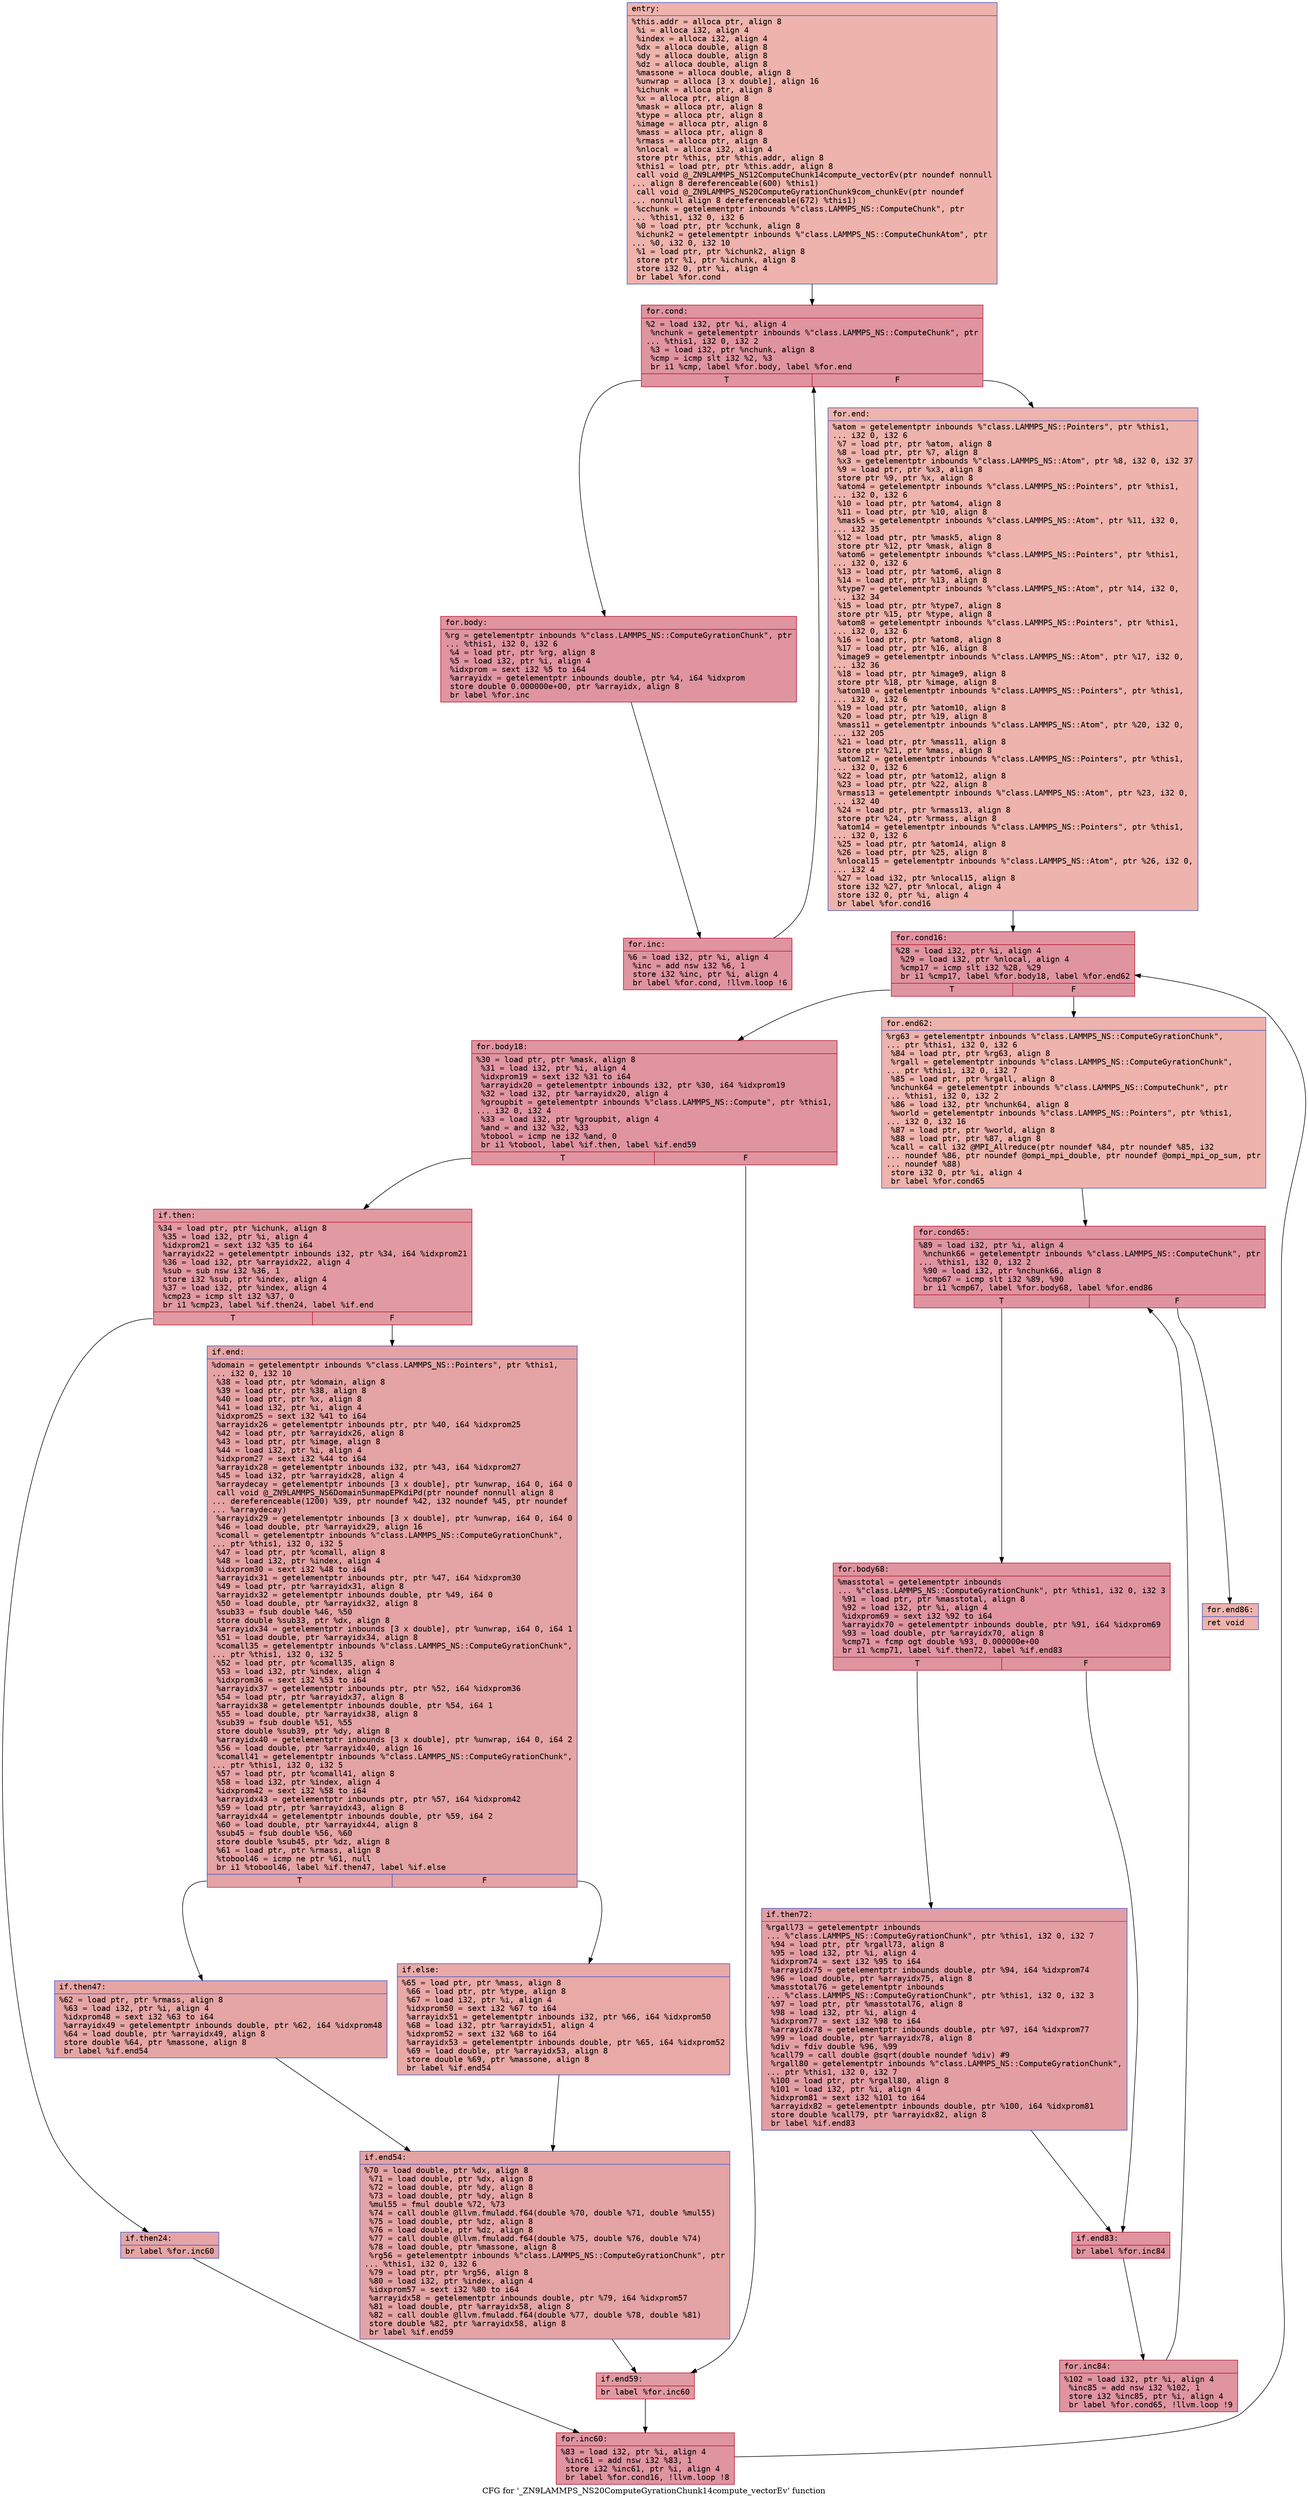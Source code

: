 digraph "CFG for '_ZN9LAMMPS_NS20ComputeGyrationChunk14compute_vectorEv' function" {
	label="CFG for '_ZN9LAMMPS_NS20ComputeGyrationChunk14compute_vectorEv' function";

	Node0x5561dfa3dc30 [shape=record,color="#3d50c3ff", style=filled, fillcolor="#d6524470" fontname="Courier",label="{entry:\l|  %this.addr = alloca ptr, align 8\l  %i = alloca i32, align 4\l  %index = alloca i32, align 4\l  %dx = alloca double, align 8\l  %dy = alloca double, align 8\l  %dz = alloca double, align 8\l  %massone = alloca double, align 8\l  %unwrap = alloca [3 x double], align 16\l  %ichunk = alloca ptr, align 8\l  %x = alloca ptr, align 8\l  %mask = alloca ptr, align 8\l  %type = alloca ptr, align 8\l  %image = alloca ptr, align 8\l  %mass = alloca ptr, align 8\l  %rmass = alloca ptr, align 8\l  %nlocal = alloca i32, align 4\l  store ptr %this, ptr %this.addr, align 8\l  %this1 = load ptr, ptr %this.addr, align 8\l  call void @_ZN9LAMMPS_NS12ComputeChunk14compute_vectorEv(ptr noundef nonnull\l... align 8 dereferenceable(600) %this1)\l  call void @_ZN9LAMMPS_NS20ComputeGyrationChunk9com_chunkEv(ptr noundef\l... nonnull align 8 dereferenceable(672) %this1)\l  %cchunk = getelementptr inbounds %\"class.LAMMPS_NS::ComputeChunk\", ptr\l... %this1, i32 0, i32 6\l  %0 = load ptr, ptr %cchunk, align 8\l  %ichunk2 = getelementptr inbounds %\"class.LAMMPS_NS::ComputeChunkAtom\", ptr\l... %0, i32 0, i32 10\l  %1 = load ptr, ptr %ichunk2, align 8\l  store ptr %1, ptr %ichunk, align 8\l  store i32 0, ptr %i, align 4\l  br label %for.cond\l}"];
	Node0x5561dfa3dc30 -> Node0x5561dfa3efa0[tooltip="entry -> for.cond\nProbability 100.00%" ];
	Node0x5561dfa3efa0 [shape=record,color="#b70d28ff", style=filled, fillcolor="#b70d2870" fontname="Courier",label="{for.cond:\l|  %2 = load i32, ptr %i, align 4\l  %nchunk = getelementptr inbounds %\"class.LAMMPS_NS::ComputeChunk\", ptr\l... %this1, i32 0, i32 2\l  %3 = load i32, ptr %nchunk, align 8\l  %cmp = icmp slt i32 %2, %3\l  br i1 %cmp, label %for.body, label %for.end\l|{<s0>T|<s1>F}}"];
	Node0x5561dfa3efa0:s0 -> Node0x5561dfa3f320[tooltip="for.cond -> for.body\nProbability 96.88%" ];
	Node0x5561dfa3efa0:s1 -> Node0x5561dfa3e250[tooltip="for.cond -> for.end\nProbability 3.12%" ];
	Node0x5561dfa3f320 [shape=record,color="#b70d28ff", style=filled, fillcolor="#b70d2870" fontname="Courier",label="{for.body:\l|  %rg = getelementptr inbounds %\"class.LAMMPS_NS::ComputeGyrationChunk\", ptr\l... %this1, i32 0, i32 6\l  %4 = load ptr, ptr %rg, align 8\l  %5 = load i32, ptr %i, align 4\l  %idxprom = sext i32 %5 to i64\l  %arrayidx = getelementptr inbounds double, ptr %4, i64 %idxprom\l  store double 0.000000e+00, ptr %arrayidx, align 8\l  br label %for.inc\l}"];
	Node0x5561dfa3f320 -> Node0x5561dfa40440[tooltip="for.body -> for.inc\nProbability 100.00%" ];
	Node0x5561dfa40440 [shape=record,color="#b70d28ff", style=filled, fillcolor="#b70d2870" fontname="Courier",label="{for.inc:\l|  %6 = load i32, ptr %i, align 4\l  %inc = add nsw i32 %6, 1\l  store i32 %inc, ptr %i, align 4\l  br label %for.cond, !llvm.loop !6\l}"];
	Node0x5561dfa40440 -> Node0x5561dfa3efa0[tooltip="for.inc -> for.cond\nProbability 100.00%" ];
	Node0x5561dfa3e250 [shape=record,color="#3d50c3ff", style=filled, fillcolor="#d6524470" fontname="Courier",label="{for.end:\l|  %atom = getelementptr inbounds %\"class.LAMMPS_NS::Pointers\", ptr %this1,\l... i32 0, i32 6\l  %7 = load ptr, ptr %atom, align 8\l  %8 = load ptr, ptr %7, align 8\l  %x3 = getelementptr inbounds %\"class.LAMMPS_NS::Atom\", ptr %8, i32 0, i32 37\l  %9 = load ptr, ptr %x3, align 8\l  store ptr %9, ptr %x, align 8\l  %atom4 = getelementptr inbounds %\"class.LAMMPS_NS::Pointers\", ptr %this1,\l... i32 0, i32 6\l  %10 = load ptr, ptr %atom4, align 8\l  %11 = load ptr, ptr %10, align 8\l  %mask5 = getelementptr inbounds %\"class.LAMMPS_NS::Atom\", ptr %11, i32 0,\l... i32 35\l  %12 = load ptr, ptr %mask5, align 8\l  store ptr %12, ptr %mask, align 8\l  %atom6 = getelementptr inbounds %\"class.LAMMPS_NS::Pointers\", ptr %this1,\l... i32 0, i32 6\l  %13 = load ptr, ptr %atom6, align 8\l  %14 = load ptr, ptr %13, align 8\l  %type7 = getelementptr inbounds %\"class.LAMMPS_NS::Atom\", ptr %14, i32 0,\l... i32 34\l  %15 = load ptr, ptr %type7, align 8\l  store ptr %15, ptr %type, align 8\l  %atom8 = getelementptr inbounds %\"class.LAMMPS_NS::Pointers\", ptr %this1,\l... i32 0, i32 6\l  %16 = load ptr, ptr %atom8, align 8\l  %17 = load ptr, ptr %16, align 8\l  %image9 = getelementptr inbounds %\"class.LAMMPS_NS::Atom\", ptr %17, i32 0,\l... i32 36\l  %18 = load ptr, ptr %image9, align 8\l  store ptr %18, ptr %image, align 8\l  %atom10 = getelementptr inbounds %\"class.LAMMPS_NS::Pointers\", ptr %this1,\l... i32 0, i32 6\l  %19 = load ptr, ptr %atom10, align 8\l  %20 = load ptr, ptr %19, align 8\l  %mass11 = getelementptr inbounds %\"class.LAMMPS_NS::Atom\", ptr %20, i32 0,\l... i32 205\l  %21 = load ptr, ptr %mass11, align 8\l  store ptr %21, ptr %mass, align 8\l  %atom12 = getelementptr inbounds %\"class.LAMMPS_NS::Pointers\", ptr %this1,\l... i32 0, i32 6\l  %22 = load ptr, ptr %atom12, align 8\l  %23 = load ptr, ptr %22, align 8\l  %rmass13 = getelementptr inbounds %\"class.LAMMPS_NS::Atom\", ptr %23, i32 0,\l... i32 40\l  %24 = load ptr, ptr %rmass13, align 8\l  store ptr %24, ptr %rmass, align 8\l  %atom14 = getelementptr inbounds %\"class.LAMMPS_NS::Pointers\", ptr %this1,\l... i32 0, i32 6\l  %25 = load ptr, ptr %atom14, align 8\l  %26 = load ptr, ptr %25, align 8\l  %nlocal15 = getelementptr inbounds %\"class.LAMMPS_NS::Atom\", ptr %26, i32 0,\l... i32 4\l  %27 = load i32, ptr %nlocal15, align 8\l  store i32 %27, ptr %nlocal, align 4\l  store i32 0, ptr %i, align 4\l  br label %for.cond16\l}"];
	Node0x5561dfa3e250 -> Node0x5561dfa429b0[tooltip="for.end -> for.cond16\nProbability 100.00%" ];
	Node0x5561dfa429b0 [shape=record,color="#b70d28ff", style=filled, fillcolor="#b70d2870" fontname="Courier",label="{for.cond16:\l|  %28 = load i32, ptr %i, align 4\l  %29 = load i32, ptr %nlocal, align 4\l  %cmp17 = icmp slt i32 %28, %29\l  br i1 %cmp17, label %for.body18, label %for.end62\l|{<s0>T|<s1>F}}"];
	Node0x5561dfa429b0:s0 -> Node0x5561dfa42c50[tooltip="for.cond16 -> for.body18\nProbability 96.88%" ];
	Node0x5561dfa429b0:s1 -> Node0x5561dfa42cd0[tooltip="for.cond16 -> for.end62\nProbability 3.12%" ];
	Node0x5561dfa42c50 [shape=record,color="#b70d28ff", style=filled, fillcolor="#b70d2870" fontname="Courier",label="{for.body18:\l|  %30 = load ptr, ptr %mask, align 8\l  %31 = load i32, ptr %i, align 4\l  %idxprom19 = sext i32 %31 to i64\l  %arrayidx20 = getelementptr inbounds i32, ptr %30, i64 %idxprom19\l  %32 = load i32, ptr %arrayidx20, align 4\l  %groupbit = getelementptr inbounds %\"class.LAMMPS_NS::Compute\", ptr %this1,\l... i32 0, i32 4\l  %33 = load i32, ptr %groupbit, align 4\l  %and = and i32 %32, %33\l  %tobool = icmp ne i32 %and, 0\l  br i1 %tobool, label %if.then, label %if.end59\l|{<s0>T|<s1>F}}"];
	Node0x5561dfa42c50:s0 -> Node0x5561dfa439e0[tooltip="for.body18 -> if.then\nProbability 62.50%" ];
	Node0x5561dfa42c50:s1 -> Node0x5561dfa43a50[tooltip="for.body18 -> if.end59\nProbability 37.50%" ];
	Node0x5561dfa439e0 [shape=record,color="#b70d28ff", style=filled, fillcolor="#bb1b2c70" fontname="Courier",label="{if.then:\l|  %34 = load ptr, ptr %ichunk, align 8\l  %35 = load i32, ptr %i, align 4\l  %idxprom21 = sext i32 %35 to i64\l  %arrayidx22 = getelementptr inbounds i32, ptr %34, i64 %idxprom21\l  %36 = load i32, ptr %arrayidx22, align 4\l  %sub = sub nsw i32 %36, 1\l  store i32 %sub, ptr %index, align 4\l  %37 = load i32, ptr %index, align 4\l  %cmp23 = icmp slt i32 %37, 0\l  br i1 %cmp23, label %if.then24, label %if.end\l|{<s0>T|<s1>F}}"];
	Node0x5561dfa439e0:s0 -> Node0x5561dfa44150[tooltip="if.then -> if.then24\nProbability 37.50%" ];
	Node0x5561dfa439e0:s1 -> Node0x5561dfa441d0[tooltip="if.then -> if.end\nProbability 62.50%" ];
	Node0x5561dfa44150 [shape=record,color="#3d50c3ff", style=filled, fillcolor="#c5333470" fontname="Courier",label="{if.then24:\l|  br label %for.inc60\l}"];
	Node0x5561dfa44150 -> Node0x5561dfa44350[tooltip="if.then24 -> for.inc60\nProbability 100.00%" ];
	Node0x5561dfa441d0 [shape=record,color="#3d50c3ff", style=filled, fillcolor="#c32e3170" fontname="Courier",label="{if.end:\l|  %domain = getelementptr inbounds %\"class.LAMMPS_NS::Pointers\", ptr %this1,\l... i32 0, i32 10\l  %38 = load ptr, ptr %domain, align 8\l  %39 = load ptr, ptr %38, align 8\l  %40 = load ptr, ptr %x, align 8\l  %41 = load i32, ptr %i, align 4\l  %idxprom25 = sext i32 %41 to i64\l  %arrayidx26 = getelementptr inbounds ptr, ptr %40, i64 %idxprom25\l  %42 = load ptr, ptr %arrayidx26, align 8\l  %43 = load ptr, ptr %image, align 8\l  %44 = load i32, ptr %i, align 4\l  %idxprom27 = sext i32 %44 to i64\l  %arrayidx28 = getelementptr inbounds i32, ptr %43, i64 %idxprom27\l  %45 = load i32, ptr %arrayidx28, align 4\l  %arraydecay = getelementptr inbounds [3 x double], ptr %unwrap, i64 0, i64 0\l  call void @_ZN9LAMMPS_NS6Domain5unmapEPKdiPd(ptr noundef nonnull align 8\l... dereferenceable(1200) %39, ptr noundef %42, i32 noundef %45, ptr noundef\l... %arraydecay)\l  %arrayidx29 = getelementptr inbounds [3 x double], ptr %unwrap, i64 0, i64 0\l  %46 = load double, ptr %arrayidx29, align 16\l  %comall = getelementptr inbounds %\"class.LAMMPS_NS::ComputeGyrationChunk\",\l... ptr %this1, i32 0, i32 5\l  %47 = load ptr, ptr %comall, align 8\l  %48 = load i32, ptr %index, align 4\l  %idxprom30 = sext i32 %48 to i64\l  %arrayidx31 = getelementptr inbounds ptr, ptr %47, i64 %idxprom30\l  %49 = load ptr, ptr %arrayidx31, align 8\l  %arrayidx32 = getelementptr inbounds double, ptr %49, i64 0\l  %50 = load double, ptr %arrayidx32, align 8\l  %sub33 = fsub double %46, %50\l  store double %sub33, ptr %dx, align 8\l  %arrayidx34 = getelementptr inbounds [3 x double], ptr %unwrap, i64 0, i64 1\l  %51 = load double, ptr %arrayidx34, align 8\l  %comall35 = getelementptr inbounds %\"class.LAMMPS_NS::ComputeGyrationChunk\",\l... ptr %this1, i32 0, i32 5\l  %52 = load ptr, ptr %comall35, align 8\l  %53 = load i32, ptr %index, align 4\l  %idxprom36 = sext i32 %53 to i64\l  %arrayidx37 = getelementptr inbounds ptr, ptr %52, i64 %idxprom36\l  %54 = load ptr, ptr %arrayidx37, align 8\l  %arrayidx38 = getelementptr inbounds double, ptr %54, i64 1\l  %55 = load double, ptr %arrayidx38, align 8\l  %sub39 = fsub double %51, %55\l  store double %sub39, ptr %dy, align 8\l  %arrayidx40 = getelementptr inbounds [3 x double], ptr %unwrap, i64 0, i64 2\l  %56 = load double, ptr %arrayidx40, align 16\l  %comall41 = getelementptr inbounds %\"class.LAMMPS_NS::ComputeGyrationChunk\",\l... ptr %this1, i32 0, i32 5\l  %57 = load ptr, ptr %comall41, align 8\l  %58 = load i32, ptr %index, align 4\l  %idxprom42 = sext i32 %58 to i64\l  %arrayidx43 = getelementptr inbounds ptr, ptr %57, i64 %idxprom42\l  %59 = load ptr, ptr %arrayidx43, align 8\l  %arrayidx44 = getelementptr inbounds double, ptr %59, i64 2\l  %60 = load double, ptr %arrayidx44, align 8\l  %sub45 = fsub double %56, %60\l  store double %sub45, ptr %dz, align 8\l  %61 = load ptr, ptr %rmass, align 8\l  %tobool46 = icmp ne ptr %61, null\l  br i1 %tobool46, label %if.then47, label %if.else\l|{<s0>T|<s1>F}}"];
	Node0x5561dfa441d0:s0 -> Node0x5561dfa47090[tooltip="if.end -> if.then47\nProbability 62.50%" ];
	Node0x5561dfa441d0:s1 -> Node0x5561dfa47170[tooltip="if.end -> if.else\nProbability 37.50%" ];
	Node0x5561dfa47090 [shape=record,color="#3d50c3ff", style=filled, fillcolor="#c5333470" fontname="Courier",label="{if.then47:\l|  %62 = load ptr, ptr %rmass, align 8\l  %63 = load i32, ptr %i, align 4\l  %idxprom48 = sext i32 %63 to i64\l  %arrayidx49 = getelementptr inbounds double, ptr %62, i64 %idxprom48\l  %64 = load double, ptr %arrayidx49, align 8\l  store double %64, ptr %massone, align 8\l  br label %if.end54\l}"];
	Node0x5561dfa47090 -> Node0x5561dfa47680[tooltip="if.then47 -> if.end54\nProbability 100.00%" ];
	Node0x5561dfa47170 [shape=record,color="#3d50c3ff", style=filled, fillcolor="#ca3b3770" fontname="Courier",label="{if.else:\l|  %65 = load ptr, ptr %mass, align 8\l  %66 = load ptr, ptr %type, align 8\l  %67 = load i32, ptr %i, align 4\l  %idxprom50 = sext i32 %67 to i64\l  %arrayidx51 = getelementptr inbounds i32, ptr %66, i64 %idxprom50\l  %68 = load i32, ptr %arrayidx51, align 4\l  %idxprom52 = sext i32 %68 to i64\l  %arrayidx53 = getelementptr inbounds double, ptr %65, i64 %idxprom52\l  %69 = load double, ptr %arrayidx53, align 8\l  store double %69, ptr %massone, align 8\l  br label %if.end54\l}"];
	Node0x5561dfa47170 -> Node0x5561dfa47680[tooltip="if.else -> if.end54\nProbability 100.00%" ];
	Node0x5561dfa47680 [shape=record,color="#3d50c3ff", style=filled, fillcolor="#c32e3170" fontname="Courier",label="{if.end54:\l|  %70 = load double, ptr %dx, align 8\l  %71 = load double, ptr %dx, align 8\l  %72 = load double, ptr %dy, align 8\l  %73 = load double, ptr %dy, align 8\l  %mul55 = fmul double %72, %73\l  %74 = call double @llvm.fmuladd.f64(double %70, double %71, double %mul55)\l  %75 = load double, ptr %dz, align 8\l  %76 = load double, ptr %dz, align 8\l  %77 = call double @llvm.fmuladd.f64(double %75, double %76, double %74)\l  %78 = load double, ptr %massone, align 8\l  %rg56 = getelementptr inbounds %\"class.LAMMPS_NS::ComputeGyrationChunk\", ptr\l... %this1, i32 0, i32 6\l  %79 = load ptr, ptr %rg56, align 8\l  %80 = load i32, ptr %index, align 4\l  %idxprom57 = sext i32 %80 to i64\l  %arrayidx58 = getelementptr inbounds double, ptr %79, i64 %idxprom57\l  %81 = load double, ptr %arrayidx58, align 8\l  %82 = call double @llvm.fmuladd.f64(double %77, double %78, double %81)\l  store double %82, ptr %arrayidx58, align 8\l  br label %if.end59\l}"];
	Node0x5561dfa47680 -> Node0x5561dfa43a50[tooltip="if.end54 -> if.end59\nProbability 100.00%" ];
	Node0x5561dfa43a50 [shape=record,color="#b70d28ff", style=filled, fillcolor="#bb1b2c70" fontname="Courier",label="{if.end59:\l|  br label %for.inc60\l}"];
	Node0x5561dfa43a50 -> Node0x5561dfa44350[tooltip="if.end59 -> for.inc60\nProbability 100.00%" ];
	Node0x5561dfa44350 [shape=record,color="#b70d28ff", style=filled, fillcolor="#b70d2870" fontname="Courier",label="{for.inc60:\l|  %83 = load i32, ptr %i, align 4\l  %inc61 = add nsw i32 %83, 1\l  store i32 %inc61, ptr %i, align 4\l  br label %for.cond16, !llvm.loop !8\l}"];
	Node0x5561dfa44350 -> Node0x5561dfa429b0[tooltip="for.inc60 -> for.cond16\nProbability 100.00%" ];
	Node0x5561dfa42cd0 [shape=record,color="#3d50c3ff", style=filled, fillcolor="#d6524470" fontname="Courier",label="{for.end62:\l|  %rg63 = getelementptr inbounds %\"class.LAMMPS_NS::ComputeGyrationChunk\",\l... ptr %this1, i32 0, i32 6\l  %84 = load ptr, ptr %rg63, align 8\l  %rgall = getelementptr inbounds %\"class.LAMMPS_NS::ComputeGyrationChunk\",\l... ptr %this1, i32 0, i32 7\l  %85 = load ptr, ptr %rgall, align 8\l  %nchunk64 = getelementptr inbounds %\"class.LAMMPS_NS::ComputeChunk\", ptr\l... %this1, i32 0, i32 2\l  %86 = load i32, ptr %nchunk64, align 8\l  %world = getelementptr inbounds %\"class.LAMMPS_NS::Pointers\", ptr %this1,\l... i32 0, i32 16\l  %87 = load ptr, ptr %world, align 8\l  %88 = load ptr, ptr %87, align 8\l  %call = call i32 @MPI_Allreduce(ptr noundef %84, ptr noundef %85, i32\l... noundef %86, ptr noundef @ompi_mpi_double, ptr noundef @ompi_mpi_op_sum, ptr\l... noundef %88)\l  store i32 0, ptr %i, align 4\l  br label %for.cond65\l}"];
	Node0x5561dfa42cd0 -> Node0x5561dfa49bb0[tooltip="for.end62 -> for.cond65\nProbability 100.00%" ];
	Node0x5561dfa49bb0 [shape=record,color="#b70d28ff", style=filled, fillcolor="#b70d2870" fontname="Courier",label="{for.cond65:\l|  %89 = load i32, ptr %i, align 4\l  %nchunk66 = getelementptr inbounds %\"class.LAMMPS_NS::ComputeChunk\", ptr\l... %this1, i32 0, i32 2\l  %90 = load i32, ptr %nchunk66, align 8\l  %cmp67 = icmp slt i32 %89, %90\l  br i1 %cmp67, label %for.body68, label %for.end86\l|{<s0>T|<s1>F}}"];
	Node0x5561dfa49bb0:s0 -> Node0x5561dfa49ef0[tooltip="for.cond65 -> for.body68\nProbability 96.88%" ];
	Node0x5561dfa49bb0:s1 -> Node0x5561dfa49f70[tooltip="for.cond65 -> for.end86\nProbability 3.12%" ];
	Node0x5561dfa49ef0 [shape=record,color="#b70d28ff", style=filled, fillcolor="#b70d2870" fontname="Courier",label="{for.body68:\l|  %masstotal = getelementptr inbounds\l... %\"class.LAMMPS_NS::ComputeGyrationChunk\", ptr %this1, i32 0, i32 3\l  %91 = load ptr, ptr %masstotal, align 8\l  %92 = load i32, ptr %i, align 4\l  %idxprom69 = sext i32 %92 to i64\l  %arrayidx70 = getelementptr inbounds double, ptr %91, i64 %idxprom69\l  %93 = load double, ptr %arrayidx70, align 8\l  %cmp71 = fcmp ogt double %93, 0.000000e+00\l  br i1 %cmp71, label %if.then72, label %if.end83\l|{<s0>T|<s1>F}}"];
	Node0x5561dfa49ef0:s0 -> Node0x5561dfa4a530[tooltip="for.body68 -> if.then72\nProbability 50.00%" ];
	Node0x5561dfa49ef0:s1 -> Node0x5561dfa4a5b0[tooltip="for.body68 -> if.end83\nProbability 50.00%" ];
	Node0x5561dfa4a530 [shape=record,color="#3d50c3ff", style=filled, fillcolor="#be242e70" fontname="Courier",label="{if.then72:\l|  %rgall73 = getelementptr inbounds\l... %\"class.LAMMPS_NS::ComputeGyrationChunk\", ptr %this1, i32 0, i32 7\l  %94 = load ptr, ptr %rgall73, align 8\l  %95 = load i32, ptr %i, align 4\l  %idxprom74 = sext i32 %95 to i64\l  %arrayidx75 = getelementptr inbounds double, ptr %94, i64 %idxprom74\l  %96 = load double, ptr %arrayidx75, align 8\l  %masstotal76 = getelementptr inbounds\l... %\"class.LAMMPS_NS::ComputeGyrationChunk\", ptr %this1, i32 0, i32 3\l  %97 = load ptr, ptr %masstotal76, align 8\l  %98 = load i32, ptr %i, align 4\l  %idxprom77 = sext i32 %98 to i64\l  %arrayidx78 = getelementptr inbounds double, ptr %97, i64 %idxprom77\l  %99 = load double, ptr %arrayidx78, align 8\l  %div = fdiv double %96, %99\l  %call79 = call double @sqrt(double noundef %div) #9\l  %rgall80 = getelementptr inbounds %\"class.LAMMPS_NS::ComputeGyrationChunk\",\l... ptr %this1, i32 0, i32 7\l  %100 = load ptr, ptr %rgall80, align 8\l  %101 = load i32, ptr %i, align 4\l  %idxprom81 = sext i32 %101 to i64\l  %arrayidx82 = getelementptr inbounds double, ptr %100, i64 %idxprom81\l  store double %call79, ptr %arrayidx82, align 8\l  br label %if.end83\l}"];
	Node0x5561dfa4a530 -> Node0x5561dfa4a5b0[tooltip="if.then72 -> if.end83\nProbability 100.00%" ];
	Node0x5561dfa4a5b0 [shape=record,color="#b70d28ff", style=filled, fillcolor="#b70d2870" fontname="Courier",label="{if.end83:\l|  br label %for.inc84\l}"];
	Node0x5561dfa4a5b0 -> Node0x5561dfa4bd60[tooltip="if.end83 -> for.inc84\nProbability 100.00%" ];
	Node0x5561dfa4bd60 [shape=record,color="#b70d28ff", style=filled, fillcolor="#b70d2870" fontname="Courier",label="{for.inc84:\l|  %102 = load i32, ptr %i, align 4\l  %inc85 = add nsw i32 %102, 1\l  store i32 %inc85, ptr %i, align 4\l  br label %for.cond65, !llvm.loop !9\l}"];
	Node0x5561dfa4bd60 -> Node0x5561dfa49bb0[tooltip="for.inc84 -> for.cond65\nProbability 100.00%" ];
	Node0x5561dfa49f70 [shape=record,color="#3d50c3ff", style=filled, fillcolor="#d6524470" fontname="Courier",label="{for.end86:\l|  ret void\l}"];
}
